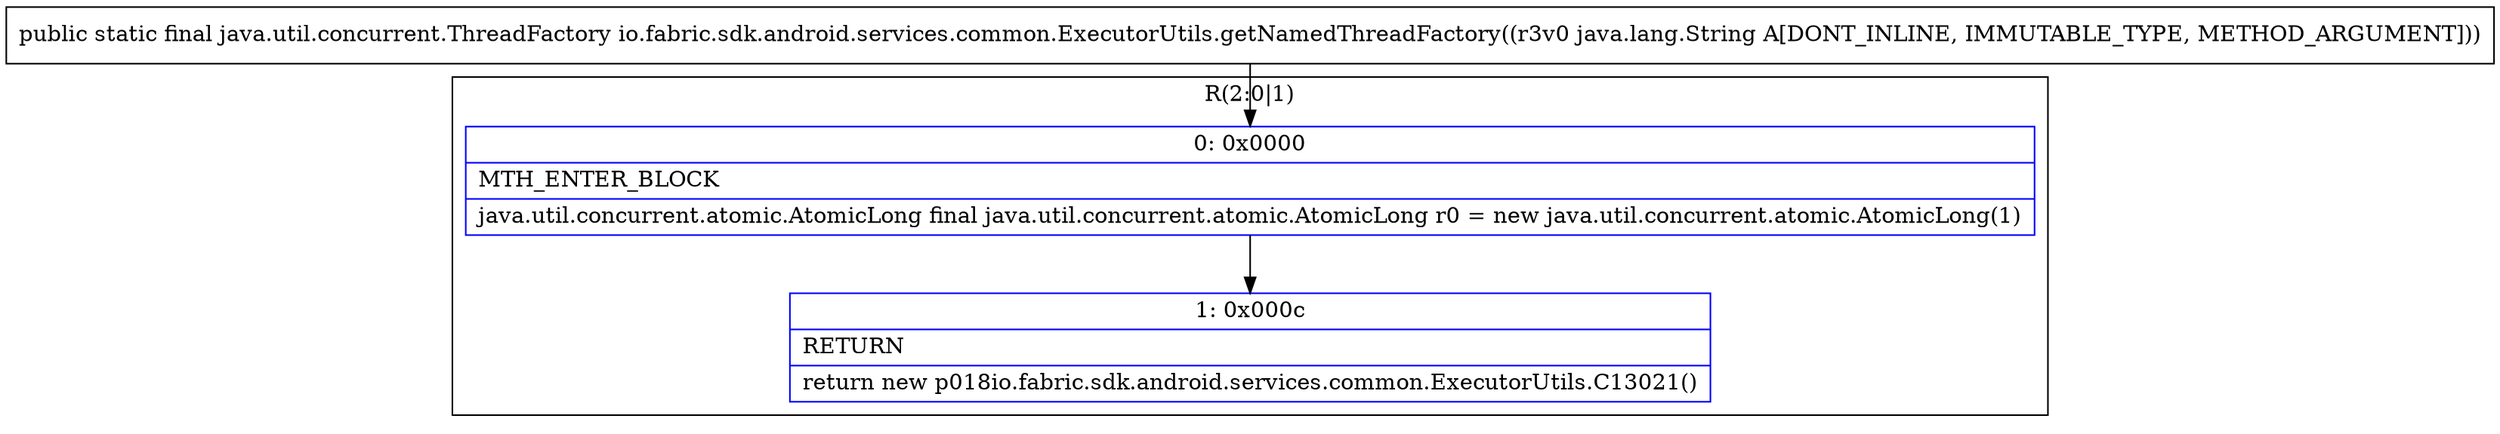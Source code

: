 digraph "CFG forio.fabric.sdk.android.services.common.ExecutorUtils.getNamedThreadFactory(Ljava\/lang\/String;)Ljava\/util\/concurrent\/ThreadFactory;" {
subgraph cluster_Region_607339804 {
label = "R(2:0|1)";
node [shape=record,color=blue];
Node_0 [shape=record,label="{0\:\ 0x0000|MTH_ENTER_BLOCK\l|java.util.concurrent.atomic.AtomicLong final java.util.concurrent.atomic.AtomicLong r0 = new java.util.concurrent.atomic.AtomicLong(1)\l}"];
Node_1 [shape=record,label="{1\:\ 0x000c|RETURN\l|return new p018io.fabric.sdk.android.services.common.ExecutorUtils.C13021()\l}"];
}
MethodNode[shape=record,label="{public static final java.util.concurrent.ThreadFactory io.fabric.sdk.android.services.common.ExecutorUtils.getNamedThreadFactory((r3v0 java.lang.String A[DONT_INLINE, IMMUTABLE_TYPE, METHOD_ARGUMENT])) }"];
MethodNode -> Node_0;
Node_0 -> Node_1;
}

